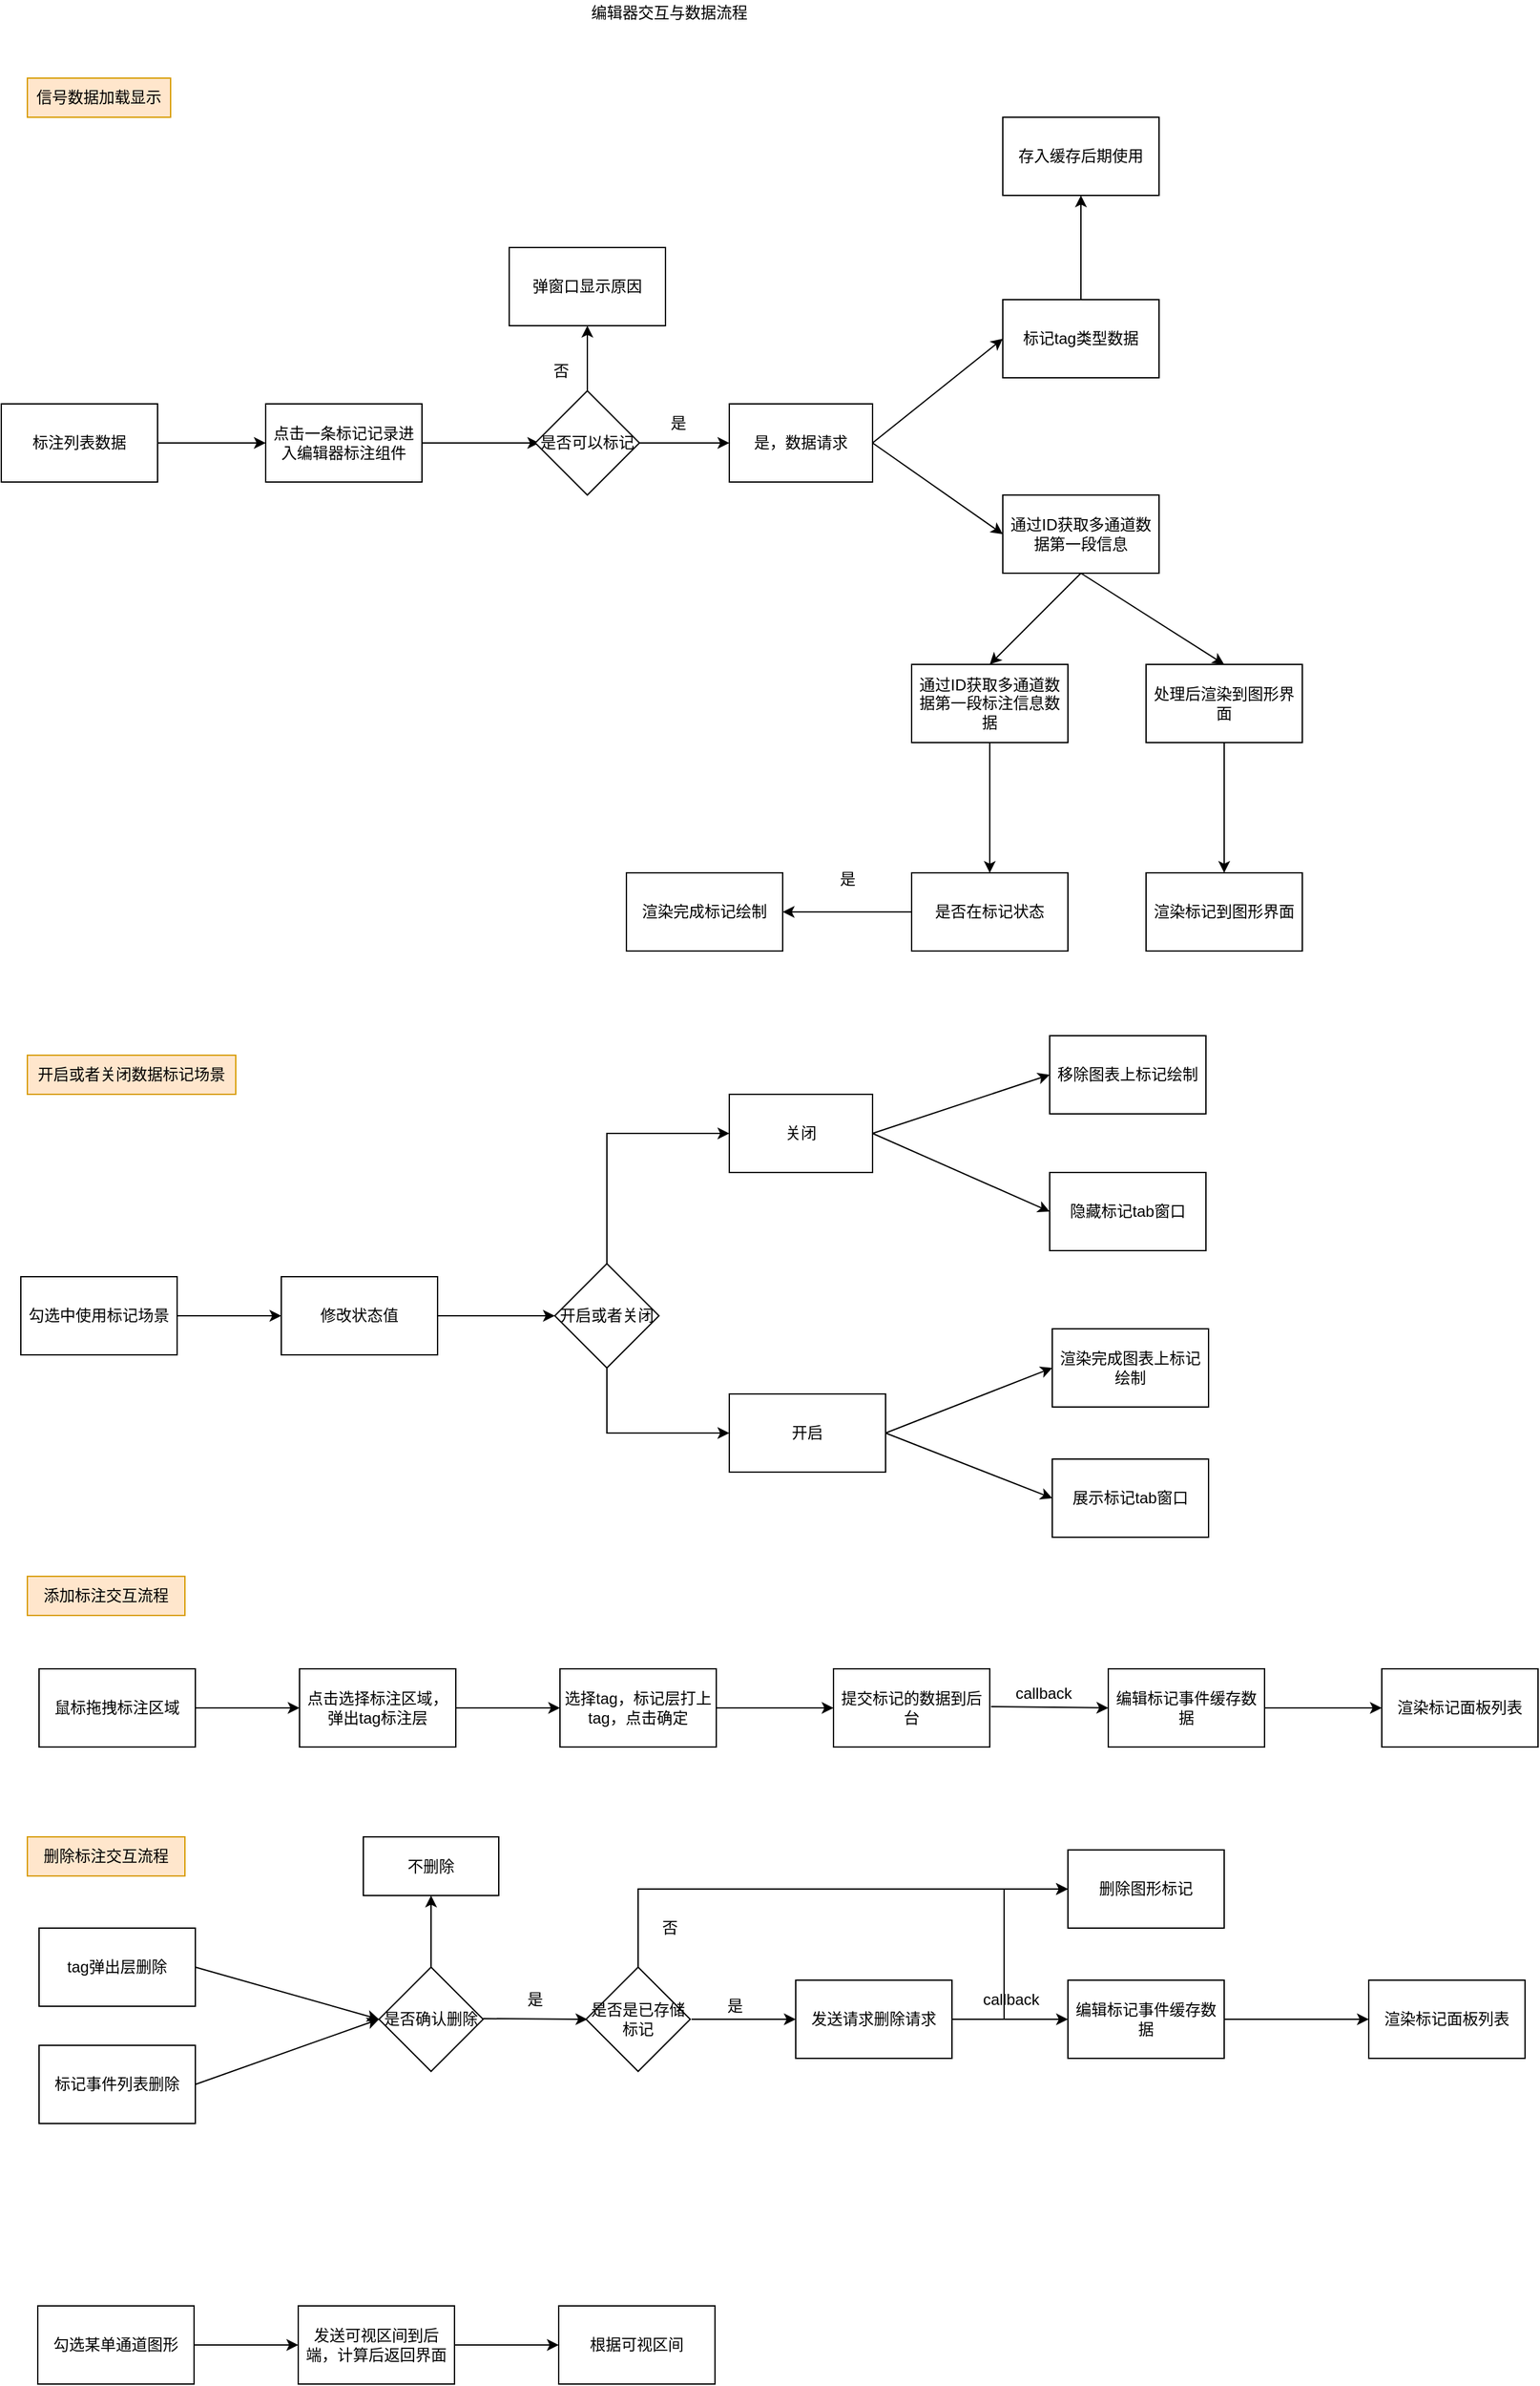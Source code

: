 <mxfile version="16.2.2" type="github">
  <diagram id="apmXh1B8-tmXU-KMJDQS" name="第 1 页">
    <mxGraphModel dx="985" dy="547" grid="1" gridSize="10" guides="1" tooltips="1" connect="1" arrows="1" fold="1" page="1" pageScale="1" pageWidth="827" pageHeight="1169" math="0" shadow="0">
      <root>
        <mxCell id="0" />
        <mxCell id="1" parent="0" />
        <mxCell id="TZm8ICebYNsH_VxH_NXQ-2" value="标注列表数据" style="rounded=0;whiteSpace=wrap;html=1;" vertex="1" parent="1">
          <mxGeometry x="20" y="340" width="120" height="60" as="geometry" />
        </mxCell>
        <mxCell id="TZm8ICebYNsH_VxH_NXQ-3" value="是，数据请求" style="rounded=0;whiteSpace=wrap;html=1;" vertex="1" parent="1">
          <mxGeometry x="579" y="340" width="110" height="60" as="geometry" />
        </mxCell>
        <mxCell id="TZm8ICebYNsH_VxH_NXQ-4" value="通过ID获取多通道数据第一段信息" style="rounded=0;whiteSpace=wrap;html=1;" vertex="1" parent="1">
          <mxGeometry x="789" y="410" width="120" height="60" as="geometry" />
        </mxCell>
        <mxCell id="TZm8ICebYNsH_VxH_NXQ-7" value="处理后渲染到图形界面" style="rounded=0;whiteSpace=wrap;html=1;" vertex="1" parent="1">
          <mxGeometry x="899" y="540" width="120" height="60" as="geometry" />
        </mxCell>
        <mxCell id="TZm8ICebYNsH_VxH_NXQ-8" value="" style="endArrow=classic;html=1;rounded=0;exitX=0.5;exitY=1;exitDx=0;exitDy=0;entryX=0.5;entryY=0;entryDx=0;entryDy=0;" edge="1" parent="1" source="TZm8ICebYNsH_VxH_NXQ-4" target="TZm8ICebYNsH_VxH_NXQ-7">
          <mxGeometry width="50" height="50" relative="1" as="geometry">
            <mxPoint x="799" y="610" as="sourcePoint" />
            <mxPoint x="829" y="490" as="targetPoint" />
          </mxGeometry>
        </mxCell>
        <mxCell id="TZm8ICebYNsH_VxH_NXQ-13" value="勾选某单通道图形" style="rounded=0;whiteSpace=wrap;html=1;" vertex="1" parent="1">
          <mxGeometry x="48" y="1800" width="120" height="60" as="geometry" />
        </mxCell>
        <mxCell id="TZm8ICebYNsH_VxH_NXQ-14" value="" style="endArrow=classic;html=1;rounded=0;exitX=1;exitY=0.5;exitDx=0;exitDy=0;" edge="1" parent="1" source="TZm8ICebYNsH_VxH_NXQ-13">
          <mxGeometry width="50" height="50" relative="1" as="geometry">
            <mxPoint x="228" y="1860" as="sourcePoint" />
            <mxPoint x="248" y="1830" as="targetPoint" />
          </mxGeometry>
        </mxCell>
        <mxCell id="TZm8ICebYNsH_VxH_NXQ-15" value="发送可视区间到后端，计算后返回界面" style="rounded=0;whiteSpace=wrap;html=1;" vertex="1" parent="1">
          <mxGeometry x="248" y="1800" width="120" height="60" as="geometry" />
        </mxCell>
        <mxCell id="TZm8ICebYNsH_VxH_NXQ-16" value="" style="endArrow=classic;html=1;rounded=0;exitX=1;exitY=0.5;exitDx=0;exitDy=0;" edge="1" parent="1" source="TZm8ICebYNsH_VxH_NXQ-15">
          <mxGeometry width="50" height="50" relative="1" as="geometry">
            <mxPoint x="428" y="1870" as="sourcePoint" />
            <mxPoint x="448" y="1830" as="targetPoint" />
          </mxGeometry>
        </mxCell>
        <mxCell id="TZm8ICebYNsH_VxH_NXQ-17" value="根据可视区间" style="rounded=0;whiteSpace=wrap;html=1;" vertex="1" parent="1">
          <mxGeometry x="448" y="1800" width="120" height="60" as="geometry" />
        </mxCell>
        <mxCell id="TZm8ICebYNsH_VxH_NXQ-19" value="鼠标拖拽标注区域" style="rounded=0;whiteSpace=wrap;html=1;" vertex="1" parent="1">
          <mxGeometry x="49" y="1311" width="120" height="60" as="geometry" />
        </mxCell>
        <mxCell id="TZm8ICebYNsH_VxH_NXQ-21" value="编辑器交互与数据流程" style="text;html=1;strokeColor=none;fillColor=none;align=center;verticalAlign=middle;whiteSpace=wrap;rounded=0;" vertex="1" parent="1">
          <mxGeometry x="460" y="30" width="146" height="20" as="geometry" />
        </mxCell>
        <mxCell id="TZm8ICebYNsH_VxH_NXQ-84" value="" style="edgeStyle=orthogonalEdgeStyle;rounded=0;orthogonalLoop=1;jettySize=auto;html=1;" edge="1" parent="1" source="TZm8ICebYNsH_VxH_NXQ-22" target="TZm8ICebYNsH_VxH_NXQ-33">
          <mxGeometry relative="1" as="geometry" />
        </mxCell>
        <mxCell id="TZm8ICebYNsH_VxH_NXQ-22" value="点击选择标注区域，弹出tag标注层" style="rounded=0;whiteSpace=wrap;html=1;" vertex="1" parent="1">
          <mxGeometry x="249" y="1311" width="120" height="60" as="geometry" />
        </mxCell>
        <mxCell id="TZm8ICebYNsH_VxH_NXQ-26" value="标记tag类型数据" style="rounded=0;whiteSpace=wrap;html=1;" vertex="1" parent="1">
          <mxGeometry x="789" y="260" width="120" height="60" as="geometry" />
        </mxCell>
        <mxCell id="TZm8ICebYNsH_VxH_NXQ-27" value="通过ID获取多通道数据第一段标注信息数据" style="rounded=0;whiteSpace=wrap;html=1;" vertex="1" parent="1">
          <mxGeometry x="719" y="540" width="120" height="60" as="geometry" />
        </mxCell>
        <mxCell id="TZm8ICebYNsH_VxH_NXQ-28" value="" style="endArrow=classic;html=1;rounded=0;exitX=1;exitY=0.5;exitDx=0;exitDy=0;entryX=0;entryY=0.5;entryDx=0;entryDy=0;" edge="1" parent="1" source="TZm8ICebYNsH_VxH_NXQ-3" target="TZm8ICebYNsH_VxH_NXQ-4">
          <mxGeometry width="50" height="50" relative="1" as="geometry">
            <mxPoint x="719" y="400" as="sourcePoint" />
            <mxPoint x="779" y="370" as="targetPoint" />
          </mxGeometry>
        </mxCell>
        <mxCell id="TZm8ICebYNsH_VxH_NXQ-32" value="" style="endArrow=classic;html=1;rounded=0;entryX=0;entryY=0.5;entryDx=0;entryDy=0;" edge="1" parent="1" target="TZm8ICebYNsH_VxH_NXQ-26">
          <mxGeometry width="50" height="50" relative="1" as="geometry">
            <mxPoint x="689" y="370" as="sourcePoint" />
            <mxPoint x="759" y="210" as="targetPoint" />
          </mxGeometry>
        </mxCell>
        <mxCell id="TZm8ICebYNsH_VxH_NXQ-33" value="选择tag，标记层打上tag，点击确定" style="rounded=0;whiteSpace=wrap;html=1;" vertex="1" parent="1">
          <mxGeometry x="449" y="1311" width="120" height="60" as="geometry" />
        </mxCell>
        <mxCell id="TZm8ICebYNsH_VxH_NXQ-35" value="提交标记的数据到后台" style="rounded=0;whiteSpace=wrap;html=1;" vertex="1" parent="1">
          <mxGeometry x="659" y="1311" width="120" height="60" as="geometry" />
        </mxCell>
        <mxCell id="TZm8ICebYNsH_VxH_NXQ-37" value="渲染标记到图形界面" style="rounded=0;whiteSpace=wrap;html=1;" vertex="1" parent="1">
          <mxGeometry x="899" y="700" width="120" height="60" as="geometry" />
        </mxCell>
        <mxCell id="TZm8ICebYNsH_VxH_NXQ-40" value="渲染完成标记绘制" style="rounded=0;whiteSpace=wrap;html=1;" vertex="1" parent="1">
          <mxGeometry x="500" y="700" width="120" height="60" as="geometry" />
        </mxCell>
        <mxCell id="TZm8ICebYNsH_VxH_NXQ-44" value="点击一条标记记录进入编辑器标注组件" style="rounded=0;whiteSpace=wrap;html=1;" vertex="1" parent="1">
          <mxGeometry x="223" y="340" width="120" height="60" as="geometry" />
        </mxCell>
        <mxCell id="TZm8ICebYNsH_VxH_NXQ-48" value="" style="endArrow=classic;html=1;rounded=0;exitX=1;exitY=0.5;exitDx=0;exitDy=0;entryX=0;entryY=0.5;entryDx=0;entryDy=0;" edge="1" parent="1" source="TZm8ICebYNsH_VxH_NXQ-2" target="TZm8ICebYNsH_VxH_NXQ-44">
          <mxGeometry width="50" height="50" relative="1" as="geometry">
            <mxPoint x="153" y="480" as="sourcePoint" />
            <mxPoint x="203" y="430" as="targetPoint" />
          </mxGeometry>
        </mxCell>
        <mxCell id="TZm8ICebYNsH_VxH_NXQ-49" value="" style="endArrow=classic;html=1;rounded=0;exitX=1;exitY=0.5;exitDx=0;exitDy=0;entryX=0;entryY=0.5;entryDx=0;entryDy=0;" edge="1" parent="1" source="TZm8ICebYNsH_VxH_NXQ-44">
          <mxGeometry width="50" height="50" relative="1" as="geometry">
            <mxPoint x="383" y="480" as="sourcePoint" />
            <mxPoint x="433" y="370" as="targetPoint" />
          </mxGeometry>
        </mxCell>
        <mxCell id="TZm8ICebYNsH_VxH_NXQ-52" value="存入缓存后期使用" style="rounded=0;whiteSpace=wrap;html=1;" vertex="1" parent="1">
          <mxGeometry x="789" y="120" width="120" height="60" as="geometry" />
        </mxCell>
        <mxCell id="TZm8ICebYNsH_VxH_NXQ-53" value="" style="endArrow=classic;html=1;rounded=0;exitX=0.5;exitY=0;exitDx=0;exitDy=0;entryX=0.5;entryY=1;entryDx=0;entryDy=0;" edge="1" parent="1" source="TZm8ICebYNsH_VxH_NXQ-26" target="TZm8ICebYNsH_VxH_NXQ-52">
          <mxGeometry width="50" height="50" relative="1" as="geometry">
            <mxPoint x="829" y="240" as="sourcePoint" />
            <mxPoint x="879" y="190" as="targetPoint" />
          </mxGeometry>
        </mxCell>
        <mxCell id="TZm8ICebYNsH_VxH_NXQ-54" value="" style="endArrow=classic;html=1;rounded=0;exitX=0.5;exitY=1;exitDx=0;exitDy=0;entryX=0.5;entryY=0;entryDx=0;entryDy=0;" edge="1" parent="1" source="TZm8ICebYNsH_VxH_NXQ-7" target="TZm8ICebYNsH_VxH_NXQ-37">
          <mxGeometry width="50" height="50" relative="1" as="geometry">
            <mxPoint x="689" y="730" as="sourcePoint" />
            <mxPoint x="739" y="680" as="targetPoint" />
          </mxGeometry>
        </mxCell>
        <mxCell id="TZm8ICebYNsH_VxH_NXQ-55" value="" style="endArrow=classic;html=1;rounded=0;entryX=0.5;entryY=0;entryDx=0;entryDy=0;" edge="1" parent="1" target="TZm8ICebYNsH_VxH_NXQ-27">
          <mxGeometry width="50" height="50" relative="1" as="geometry">
            <mxPoint x="849" y="470" as="sourcePoint" />
            <mxPoint x="709" y="490" as="targetPoint" />
          </mxGeometry>
        </mxCell>
        <mxCell id="TZm8ICebYNsH_VxH_NXQ-59" value="勾选中使用标记场景" style="rounded=0;whiteSpace=wrap;html=1;" vertex="1" parent="1">
          <mxGeometry x="35" y="1010" width="120" height="60" as="geometry" />
        </mxCell>
        <mxCell id="TZm8ICebYNsH_VxH_NXQ-60" value="展示标记tab窗口" style="rounded=0;whiteSpace=wrap;html=1;" vertex="1" parent="1">
          <mxGeometry x="827" y="1150" width="120" height="60" as="geometry" />
        </mxCell>
        <mxCell id="TZm8ICebYNsH_VxH_NXQ-62" value="是否可以标记" style="rhombus;whiteSpace=wrap;html=1;" vertex="1" parent="1">
          <mxGeometry x="430" y="330" width="80" height="80" as="geometry" />
        </mxCell>
        <mxCell id="TZm8ICebYNsH_VxH_NXQ-63" value="" style="endArrow=classic;html=1;rounded=0;exitX=1;exitY=0.5;exitDx=0;exitDy=0;entryX=0;entryY=0.5;entryDx=0;entryDy=0;" edge="1" parent="1" source="TZm8ICebYNsH_VxH_NXQ-62" target="TZm8ICebYNsH_VxH_NXQ-3">
          <mxGeometry width="50" height="50" relative="1" as="geometry">
            <mxPoint x="560" y="480" as="sourcePoint" />
            <mxPoint x="610" y="430" as="targetPoint" />
          </mxGeometry>
        </mxCell>
        <mxCell id="TZm8ICebYNsH_VxH_NXQ-64" value="" style="endArrow=classic;html=1;rounded=0;exitX=0.5;exitY=0;exitDx=0;exitDy=0;" edge="1" parent="1" source="TZm8ICebYNsH_VxH_NXQ-62">
          <mxGeometry width="50" height="50" relative="1" as="geometry">
            <mxPoint x="480" y="270" as="sourcePoint" />
            <mxPoint x="470" y="280" as="targetPoint" />
          </mxGeometry>
        </mxCell>
        <mxCell id="TZm8ICebYNsH_VxH_NXQ-65" value="弹窗口显示原因" style="rounded=0;whiteSpace=wrap;html=1;" vertex="1" parent="1">
          <mxGeometry x="410" y="220" width="120" height="60" as="geometry" />
        </mxCell>
        <mxCell id="TZm8ICebYNsH_VxH_NXQ-66" value="否" style="text;html=1;strokeColor=none;fillColor=none;align=center;verticalAlign=middle;whiteSpace=wrap;rounded=0;" vertex="1" parent="1">
          <mxGeometry x="420" y="300" width="60" height="30" as="geometry" />
        </mxCell>
        <mxCell id="TZm8ICebYNsH_VxH_NXQ-67" value="是" style="text;html=1;strokeColor=none;fillColor=none;align=center;verticalAlign=middle;whiteSpace=wrap;rounded=0;" vertex="1" parent="1">
          <mxGeometry x="510" y="340" width="60" height="30" as="geometry" />
        </mxCell>
        <mxCell id="TZm8ICebYNsH_VxH_NXQ-68" value="修改状态值" style="rounded=0;whiteSpace=wrap;html=1;" vertex="1" parent="1">
          <mxGeometry x="235" y="1010" width="120" height="60" as="geometry" />
        </mxCell>
        <mxCell id="TZm8ICebYNsH_VxH_NXQ-69" value="" style="endArrow=classic;html=1;rounded=0;exitX=1;exitY=0.5;exitDx=0;exitDy=0;" edge="1" parent="1" source="TZm8ICebYNsH_VxH_NXQ-59" target="TZm8ICebYNsH_VxH_NXQ-68">
          <mxGeometry width="50" height="50" relative="1" as="geometry">
            <mxPoint x="245" y="1170" as="sourcePoint" />
            <mxPoint x="295" y="1120" as="targetPoint" />
          </mxGeometry>
        </mxCell>
        <mxCell id="TZm8ICebYNsH_VxH_NXQ-74" value="是否在标记状态" style="rounded=0;whiteSpace=wrap;html=1;" vertex="1" parent="1">
          <mxGeometry x="719" y="700" width="120" height="60" as="geometry" />
        </mxCell>
        <mxCell id="TZm8ICebYNsH_VxH_NXQ-75" value="" style="endArrow=classic;html=1;rounded=0;exitX=0.5;exitY=1;exitDx=0;exitDy=0;" edge="1" parent="1" source="TZm8ICebYNsH_VxH_NXQ-27" target="TZm8ICebYNsH_VxH_NXQ-74">
          <mxGeometry width="50" height="50" relative="1" as="geometry">
            <mxPoint x="760" y="680" as="sourcePoint" />
            <mxPoint x="810" y="630" as="targetPoint" />
          </mxGeometry>
        </mxCell>
        <mxCell id="TZm8ICebYNsH_VxH_NXQ-76" value="" style="endArrow=classic;html=1;rounded=0;exitX=0;exitY=0.5;exitDx=0;exitDy=0;" edge="1" parent="1" source="TZm8ICebYNsH_VxH_NXQ-74">
          <mxGeometry width="50" height="50" relative="1" as="geometry">
            <mxPoint x="610" y="760" as="sourcePoint" />
            <mxPoint x="620" y="730" as="targetPoint" />
          </mxGeometry>
        </mxCell>
        <mxCell id="TZm8ICebYNsH_VxH_NXQ-77" value="是" style="text;html=1;strokeColor=none;fillColor=none;align=center;verticalAlign=middle;whiteSpace=wrap;rounded=0;" vertex="1" parent="1">
          <mxGeometry x="640" y="690" width="60" height="30" as="geometry" />
        </mxCell>
        <mxCell id="TZm8ICebYNsH_VxH_NXQ-79" value="渲染完成图表上标记绘制" style="rounded=0;whiteSpace=wrap;html=1;" vertex="1" parent="1">
          <mxGeometry x="827" y="1050" width="120" height="60" as="geometry" />
        </mxCell>
        <mxCell id="TZm8ICebYNsH_VxH_NXQ-81" value="信号数据加载显示" style="text;html=1;strokeColor=#d79b00;fillColor=#ffe6cc;align=center;verticalAlign=middle;whiteSpace=wrap;rounded=0;" vertex="1" parent="1">
          <mxGeometry x="40" y="90" width="110" height="30" as="geometry" />
        </mxCell>
        <mxCell id="TZm8ICebYNsH_VxH_NXQ-82" value="开启或者关闭数据标记场景" style="text;html=1;strokeColor=#d79b00;fillColor=#ffe6cc;align=center;verticalAlign=middle;whiteSpace=wrap;rounded=0;" vertex="1" parent="1">
          <mxGeometry x="40" y="840" width="160" height="30" as="geometry" />
        </mxCell>
        <mxCell id="TZm8ICebYNsH_VxH_NXQ-85" value="添加标注交互流程" style="text;html=1;strokeColor=#d79b00;fillColor=#ffe6cc;align=center;verticalAlign=middle;whiteSpace=wrap;rounded=0;" vertex="1" parent="1">
          <mxGeometry x="40" y="1240" width="121" height="30" as="geometry" />
        </mxCell>
        <mxCell id="TZm8ICebYNsH_VxH_NXQ-87" value="" style="endArrow=classic;html=1;rounded=0;exitX=1;exitY=0.5;exitDx=0;exitDy=0;entryX=0;entryY=0.5;entryDx=0;entryDy=0;" edge="1" parent="1" source="TZm8ICebYNsH_VxH_NXQ-19" target="TZm8ICebYNsH_VxH_NXQ-22">
          <mxGeometry width="50" height="50" relative="1" as="geometry">
            <mxPoint x="189" y="1371" as="sourcePoint" />
            <mxPoint x="239" y="1321" as="targetPoint" />
          </mxGeometry>
        </mxCell>
        <mxCell id="TZm8ICebYNsH_VxH_NXQ-88" value="" style="endArrow=classic;html=1;rounded=0;exitX=1;exitY=0.5;exitDx=0;exitDy=0;entryX=0;entryY=0.5;entryDx=0;entryDy=0;" edge="1" parent="1" source="TZm8ICebYNsH_VxH_NXQ-33" target="TZm8ICebYNsH_VxH_NXQ-35">
          <mxGeometry width="50" height="50" relative="1" as="geometry">
            <mxPoint x="629" y="1451" as="sourcePoint" />
            <mxPoint x="679" y="1401" as="targetPoint" />
          </mxGeometry>
        </mxCell>
        <mxCell id="TZm8ICebYNsH_VxH_NXQ-94" value="开启或者关闭" style="rhombus;whiteSpace=wrap;html=1;" vertex="1" parent="1">
          <mxGeometry x="445" y="1000" width="80" height="80" as="geometry" />
        </mxCell>
        <mxCell id="TZm8ICebYNsH_VxH_NXQ-95" value="" style="endArrow=classic;html=1;rounded=0;exitX=1;exitY=0.5;exitDx=0;exitDy=0;entryX=0;entryY=0.5;entryDx=0;entryDy=0;" edge="1" parent="1" source="TZm8ICebYNsH_VxH_NXQ-68" target="TZm8ICebYNsH_VxH_NXQ-94">
          <mxGeometry width="50" height="50" relative="1" as="geometry">
            <mxPoint x="415" y="1170" as="sourcePoint" />
            <mxPoint x="465" y="1120" as="targetPoint" />
          </mxGeometry>
        </mxCell>
        <mxCell id="TZm8ICebYNsH_VxH_NXQ-96" value="" style="endArrow=classic;html=1;rounded=0;exitX=0.5;exitY=1;exitDx=0;exitDy=0;entryX=0;entryY=0.5;entryDx=0;entryDy=0;" edge="1" parent="1" source="TZm8ICebYNsH_VxH_NXQ-94" target="TZm8ICebYNsH_VxH_NXQ-100">
          <mxGeometry width="50" height="50" relative="1" as="geometry">
            <mxPoint x="555" y="1070" as="sourcePoint" />
            <mxPoint x="615" y="1040" as="targetPoint" />
            <Array as="points">
              <mxPoint x="485" y="1130" />
            </Array>
          </mxGeometry>
        </mxCell>
        <mxCell id="TZm8ICebYNsH_VxH_NXQ-100" value="开启" style="rounded=0;whiteSpace=wrap;html=1;" vertex="1" parent="1">
          <mxGeometry x="579" y="1100" width="120" height="60" as="geometry" />
        </mxCell>
        <mxCell id="TZm8ICebYNsH_VxH_NXQ-101" value="" style="endArrow=classic;html=1;rounded=0;exitX=1;exitY=0.5;exitDx=0;exitDy=0;entryX=0;entryY=0.5;entryDx=0;entryDy=0;" edge="1" parent="1" source="TZm8ICebYNsH_VxH_NXQ-100" target="TZm8ICebYNsH_VxH_NXQ-79">
          <mxGeometry width="50" height="50" relative="1" as="geometry">
            <mxPoint x="684" y="1220" as="sourcePoint" />
            <mxPoint x="734" y="1170" as="targetPoint" />
          </mxGeometry>
        </mxCell>
        <mxCell id="TZm8ICebYNsH_VxH_NXQ-102" value="" style="endArrow=classic;html=1;rounded=0;exitX=1;exitY=0.5;exitDx=0;exitDy=0;entryX=0;entryY=0.5;entryDx=0;entryDy=0;" edge="1" parent="1" source="TZm8ICebYNsH_VxH_NXQ-100" target="TZm8ICebYNsH_VxH_NXQ-60">
          <mxGeometry width="50" height="50" relative="1" as="geometry">
            <mxPoint x="674" y="1220" as="sourcePoint" />
            <mxPoint x="724" y="1170" as="targetPoint" />
          </mxGeometry>
        </mxCell>
        <mxCell id="TZm8ICebYNsH_VxH_NXQ-103" value="" style="endArrow=classic;html=1;rounded=0;exitX=0.5;exitY=0;exitDx=0;exitDy=0;entryX=0;entryY=0.5;entryDx=0;entryDy=0;" edge="1" parent="1" source="TZm8ICebYNsH_VxH_NXQ-94" target="TZm8ICebYNsH_VxH_NXQ-104">
          <mxGeometry width="50" height="50" relative="1" as="geometry">
            <mxPoint x="465" y="990" as="sourcePoint" />
            <mxPoint x="485" y="930" as="targetPoint" />
            <Array as="points">
              <mxPoint x="485" y="900" />
            </Array>
          </mxGeometry>
        </mxCell>
        <mxCell id="TZm8ICebYNsH_VxH_NXQ-104" value="关闭" style="rounded=0;whiteSpace=wrap;html=1;" vertex="1" parent="1">
          <mxGeometry x="579" y="870" width="110" height="60" as="geometry" />
        </mxCell>
        <mxCell id="TZm8ICebYNsH_VxH_NXQ-106" value="隐藏标记tab窗口" style="rounded=0;whiteSpace=wrap;html=1;" vertex="1" parent="1">
          <mxGeometry x="825" y="930" width="120" height="60" as="geometry" />
        </mxCell>
        <mxCell id="TZm8ICebYNsH_VxH_NXQ-107" value="移除图表上标记绘制" style="rounded=0;whiteSpace=wrap;html=1;" vertex="1" parent="1">
          <mxGeometry x="825" y="825" width="120" height="60" as="geometry" />
        </mxCell>
        <mxCell id="TZm8ICebYNsH_VxH_NXQ-108" value="" style="endArrow=classic;html=1;rounded=0;exitX=1;exitY=0.5;exitDx=0;exitDy=0;entryX=0;entryY=0.5;entryDx=0;entryDy=0;" edge="1" parent="1" source="TZm8ICebYNsH_VxH_NXQ-104" target="TZm8ICebYNsH_VxH_NXQ-107">
          <mxGeometry width="50" height="50" relative="1" as="geometry">
            <mxPoint x="695" y="900" as="sourcePoint" />
            <mxPoint x="805" y="840" as="targetPoint" />
          </mxGeometry>
        </mxCell>
        <mxCell id="TZm8ICebYNsH_VxH_NXQ-109" value="" style="endArrow=classic;html=1;rounded=0;exitX=1;exitY=0.5;exitDx=0;exitDy=0;entryX=0;entryY=0.5;entryDx=0;entryDy=0;" edge="1" parent="1" source="TZm8ICebYNsH_VxH_NXQ-104" target="TZm8ICebYNsH_VxH_NXQ-106">
          <mxGeometry width="50" height="50" relative="1" as="geometry">
            <mxPoint x="725" y="1010" as="sourcePoint" />
            <mxPoint x="775" y="960" as="targetPoint" />
          </mxGeometry>
        </mxCell>
        <mxCell id="TZm8ICebYNsH_VxH_NXQ-110" value="编辑标记事件缓存数据" style="rounded=0;whiteSpace=wrap;html=1;" vertex="1" parent="1">
          <mxGeometry x="870" y="1311" width="120" height="60" as="geometry" />
        </mxCell>
        <mxCell id="TZm8ICebYNsH_VxH_NXQ-111" value="" style="endArrow=classic;html=1;rounded=0;entryX=0;entryY=0.5;entryDx=0;entryDy=0;" edge="1" parent="1" target="TZm8ICebYNsH_VxH_NXQ-110">
          <mxGeometry width="50" height="50" relative="1" as="geometry">
            <mxPoint x="780" y="1340" as="sourcePoint" />
            <mxPoint x="840" y="1320" as="targetPoint" />
          </mxGeometry>
        </mxCell>
        <mxCell id="TZm8ICebYNsH_VxH_NXQ-112" value="callback" style="text;html=1;align=center;verticalAlign=middle;resizable=0;points=[];autosize=1;strokeColor=none;fillColor=none;" vertex="1" parent="1">
          <mxGeometry x="790" y="1320" width="60" height="20" as="geometry" />
        </mxCell>
        <mxCell id="TZm8ICebYNsH_VxH_NXQ-113" value="渲染标记面板列表" style="rounded=0;whiteSpace=wrap;html=1;" vertex="1" parent="1">
          <mxGeometry x="1080" y="1311" width="120" height="60" as="geometry" />
        </mxCell>
        <mxCell id="TZm8ICebYNsH_VxH_NXQ-114" value="" style="endArrow=classic;html=1;rounded=0;exitX=1;exitY=0.5;exitDx=0;exitDy=0;entryX=0;entryY=0.5;entryDx=0;entryDy=0;" edge="1" parent="1" source="TZm8ICebYNsH_VxH_NXQ-110" target="TZm8ICebYNsH_VxH_NXQ-113">
          <mxGeometry width="50" height="50" relative="1" as="geometry">
            <mxPoint x="1020" y="1360" as="sourcePoint" />
            <mxPoint x="1070" y="1310" as="targetPoint" />
          </mxGeometry>
        </mxCell>
        <mxCell id="TZm8ICebYNsH_VxH_NXQ-115" value="删除标注交互流程" style="text;html=1;strokeColor=#d79b00;fillColor=#ffe6cc;align=center;verticalAlign=middle;whiteSpace=wrap;rounded=0;" vertex="1" parent="1">
          <mxGeometry x="40" y="1440" width="121" height="30" as="geometry" />
        </mxCell>
        <mxCell id="TZm8ICebYNsH_VxH_NXQ-117" value="tag弹出层删除" style="rounded=0;whiteSpace=wrap;html=1;" vertex="1" parent="1">
          <mxGeometry x="49" y="1510" width="120" height="60" as="geometry" />
        </mxCell>
        <mxCell id="TZm8ICebYNsH_VxH_NXQ-118" value="标记事件列表删除" style="rounded=0;whiteSpace=wrap;html=1;" vertex="1" parent="1">
          <mxGeometry x="49" y="1600" width="120" height="60" as="geometry" />
        </mxCell>
        <mxCell id="TZm8ICebYNsH_VxH_NXQ-121" value="" style="endArrow=classic;html=1;rounded=0;exitX=1;exitY=0.5;exitDx=0;exitDy=0;" edge="1" parent="1" source="TZm8ICebYNsH_VxH_NXQ-117">
          <mxGeometry width="50" height="50" relative="1" as="geometry">
            <mxPoint x="210" y="1570" as="sourcePoint" />
            <mxPoint x="310" y="1580" as="targetPoint" />
          </mxGeometry>
        </mxCell>
        <mxCell id="TZm8ICebYNsH_VxH_NXQ-122" value="" style="endArrow=classic;html=1;rounded=0;exitX=1;exitY=0.5;exitDx=0;exitDy=0;" edge="1" parent="1" source="TZm8ICebYNsH_VxH_NXQ-118">
          <mxGeometry width="50" height="50" relative="1" as="geometry">
            <mxPoint x="230" y="1670" as="sourcePoint" />
            <mxPoint x="310" y="1580" as="targetPoint" />
          </mxGeometry>
        </mxCell>
        <mxCell id="TZm8ICebYNsH_VxH_NXQ-125" value="" style="endArrow=classic;html=1;rounded=0;exitX=1;exitY=0.5;exitDx=0;exitDy=0;" edge="1" parent="1">
          <mxGeometry width="50" height="50" relative="1" as="geometry">
            <mxPoint x="390" y="1579.5" as="sourcePoint" />
            <mxPoint x="470" y="1580" as="targetPoint" />
          </mxGeometry>
        </mxCell>
        <mxCell id="TZm8ICebYNsH_VxH_NXQ-126" value="是否确认删除" style="rhombus;whiteSpace=wrap;html=1;" vertex="1" parent="1">
          <mxGeometry x="310" y="1540" width="80" height="80" as="geometry" />
        </mxCell>
        <mxCell id="TZm8ICebYNsH_VxH_NXQ-127" value="是" style="text;html=1;strokeColor=none;fillColor=none;align=center;verticalAlign=middle;whiteSpace=wrap;rounded=0;" vertex="1" parent="1">
          <mxGeometry x="400" y="1550" width="60" height="30" as="geometry" />
        </mxCell>
        <mxCell id="TZm8ICebYNsH_VxH_NXQ-128" value="是否是已存储标记" style="rhombus;whiteSpace=wrap;html=1;" vertex="1" parent="1">
          <mxGeometry x="469" y="1540" width="80" height="80" as="geometry" />
        </mxCell>
        <mxCell id="TZm8ICebYNsH_VxH_NXQ-129" value="" style="endArrow=classic;html=1;rounded=0;exitX=0.5;exitY=0;exitDx=0;exitDy=0;entryX=0.5;entryY=1;entryDx=0;entryDy=0;" edge="1" parent="1" source="TZm8ICebYNsH_VxH_NXQ-126" target="TZm8ICebYNsH_VxH_NXQ-130">
          <mxGeometry width="50" height="50" relative="1" as="geometry">
            <mxPoint x="330" y="1540" as="sourcePoint" />
            <mxPoint x="350" y="1480" as="targetPoint" />
          </mxGeometry>
        </mxCell>
        <mxCell id="TZm8ICebYNsH_VxH_NXQ-130" value="不删除" style="rounded=0;whiteSpace=wrap;html=1;" vertex="1" parent="1">
          <mxGeometry x="298" y="1440" width="104" height="45" as="geometry" />
        </mxCell>
        <mxCell id="TZm8ICebYNsH_VxH_NXQ-132" value="" style="endArrow=classic;html=1;rounded=0;" edge="1" parent="1">
          <mxGeometry width="50" height="50" relative="1" as="geometry">
            <mxPoint x="550" y="1580" as="sourcePoint" />
            <mxPoint x="630" y="1580" as="targetPoint" />
          </mxGeometry>
        </mxCell>
        <mxCell id="TZm8ICebYNsH_VxH_NXQ-133" value="是" style="text;html=1;align=center;verticalAlign=middle;resizable=0;points=[];autosize=1;strokeColor=none;fillColor=none;" vertex="1" parent="1">
          <mxGeometry x="568" y="1560" width="30" height="20" as="geometry" />
        </mxCell>
        <mxCell id="TZm8ICebYNsH_VxH_NXQ-134" value="发送请求删除请求" style="rounded=0;whiteSpace=wrap;html=1;" vertex="1" parent="1">
          <mxGeometry x="630" y="1550" width="120" height="60" as="geometry" />
        </mxCell>
        <mxCell id="TZm8ICebYNsH_VxH_NXQ-135" value="&lt;span&gt;编辑标记事件缓存数据&lt;/span&gt;" style="rounded=0;whiteSpace=wrap;html=1;" vertex="1" parent="1">
          <mxGeometry x="839" y="1550" width="120" height="60" as="geometry" />
        </mxCell>
        <mxCell id="TZm8ICebYNsH_VxH_NXQ-136" value="" style="endArrow=classic;html=1;rounded=0;exitX=1;exitY=0.5;exitDx=0;exitDy=0;entryX=0;entryY=0.5;entryDx=0;entryDy=0;" edge="1" parent="1" source="TZm8ICebYNsH_VxH_NXQ-134" target="TZm8ICebYNsH_VxH_NXQ-135">
          <mxGeometry width="50" height="50" relative="1" as="geometry">
            <mxPoint x="790" y="1690" as="sourcePoint" />
            <mxPoint x="840" y="1640" as="targetPoint" />
          </mxGeometry>
        </mxCell>
        <mxCell id="TZm8ICebYNsH_VxH_NXQ-137" value="callback" style="text;html=1;align=center;verticalAlign=middle;resizable=0;points=[];autosize=1;strokeColor=none;fillColor=none;" vertex="1" parent="1">
          <mxGeometry x="765" y="1555" width="60" height="20" as="geometry" />
        </mxCell>
        <mxCell id="TZm8ICebYNsH_VxH_NXQ-138" value="&lt;span&gt;渲染标记面板列表&lt;/span&gt;" style="rounded=0;whiteSpace=wrap;html=1;" vertex="1" parent="1">
          <mxGeometry x="1070" y="1550" width="120" height="60" as="geometry" />
        </mxCell>
        <mxCell id="TZm8ICebYNsH_VxH_NXQ-139" value="" style="endArrow=classic;html=1;rounded=0;exitX=1;exitY=0.5;exitDx=0;exitDy=0;entryX=0;entryY=0.5;entryDx=0;entryDy=0;" edge="1" parent="1" source="TZm8ICebYNsH_VxH_NXQ-135" target="TZm8ICebYNsH_VxH_NXQ-138">
          <mxGeometry width="50" height="50" relative="1" as="geometry">
            <mxPoint x="1030" y="1690" as="sourcePoint" />
            <mxPoint x="1080" y="1640" as="targetPoint" />
          </mxGeometry>
        </mxCell>
        <mxCell id="TZm8ICebYNsH_VxH_NXQ-140" value="" style="endArrow=classic;html=1;rounded=0;exitX=0.5;exitY=0;exitDx=0;exitDy=0;entryX=0;entryY=0.5;entryDx=0;entryDy=0;" edge="1" parent="1" source="TZm8ICebYNsH_VxH_NXQ-128" target="TZm8ICebYNsH_VxH_NXQ-141">
          <mxGeometry width="50" height="50" relative="1" as="geometry">
            <mxPoint x="530" y="1500" as="sourcePoint" />
            <mxPoint x="830" y="1480" as="targetPoint" />
            <Array as="points">
              <mxPoint x="509" y="1480" />
            </Array>
          </mxGeometry>
        </mxCell>
        <mxCell id="TZm8ICebYNsH_VxH_NXQ-141" value="删除图形标记" style="rounded=0;whiteSpace=wrap;html=1;" vertex="1" parent="1">
          <mxGeometry x="839" y="1450" width="120" height="60" as="geometry" />
        </mxCell>
        <mxCell id="TZm8ICebYNsH_VxH_NXQ-142" value="" style="endArrow=classic;html=1;rounded=0;entryX=0;entryY=0.5;entryDx=0;entryDy=0;" edge="1" parent="1" target="TZm8ICebYNsH_VxH_NXQ-141">
          <mxGeometry width="50" height="50" relative="1" as="geometry">
            <mxPoint x="790" y="1580" as="sourcePoint" />
            <mxPoint x="790" y="1450" as="targetPoint" />
            <Array as="points">
              <mxPoint x="790" y="1480" />
            </Array>
          </mxGeometry>
        </mxCell>
        <mxCell id="TZm8ICebYNsH_VxH_NXQ-143" value="否" style="text;html=1;align=center;verticalAlign=middle;resizable=0;points=[];autosize=1;strokeColor=none;fillColor=none;" vertex="1" parent="1">
          <mxGeometry x="518" y="1500" width="30" height="20" as="geometry" />
        </mxCell>
      </root>
    </mxGraphModel>
  </diagram>
</mxfile>
